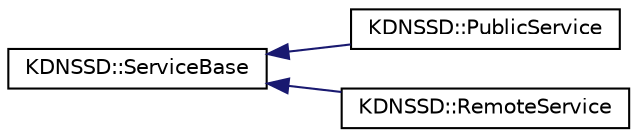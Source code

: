 digraph "Graphical Class Hierarchy"
{
  edge [fontname="Helvetica",fontsize="10",labelfontname="Helvetica",labelfontsize="10"];
  node [fontname="Helvetica",fontsize="10",shape=record];
  rankdir="LR";
  Node0 [label="KDNSSD::ServiceBase",height=0.2,width=0.4,color="black", fillcolor="white", style="filled",URL="$classKDNSSD_1_1ServiceBase.html",tooltip="Describes a service. "];
  Node0 -> Node1 [dir="back",color="midnightblue",fontsize="10",style="solid",fontname="Helvetica"];
  Node1 [label="KDNSSD::PublicService",height=0.2,width=0.4,color="black", fillcolor="white", style="filled",URL="$classKDNSSD_1_1PublicService.html",tooltip="Represents a service to be published. "];
  Node0 -> Node2 [dir="back",color="midnightblue",fontsize="10",style="solid",fontname="Helvetica"];
  Node2 [label="KDNSSD::RemoteService",height=0.2,width=0.4,color="black", fillcolor="white", style="filled",URL="$classKDNSSD_1_1RemoteService.html",tooltip="Describes a service published over DNS-SD, typically on a remote machine. "];
}
